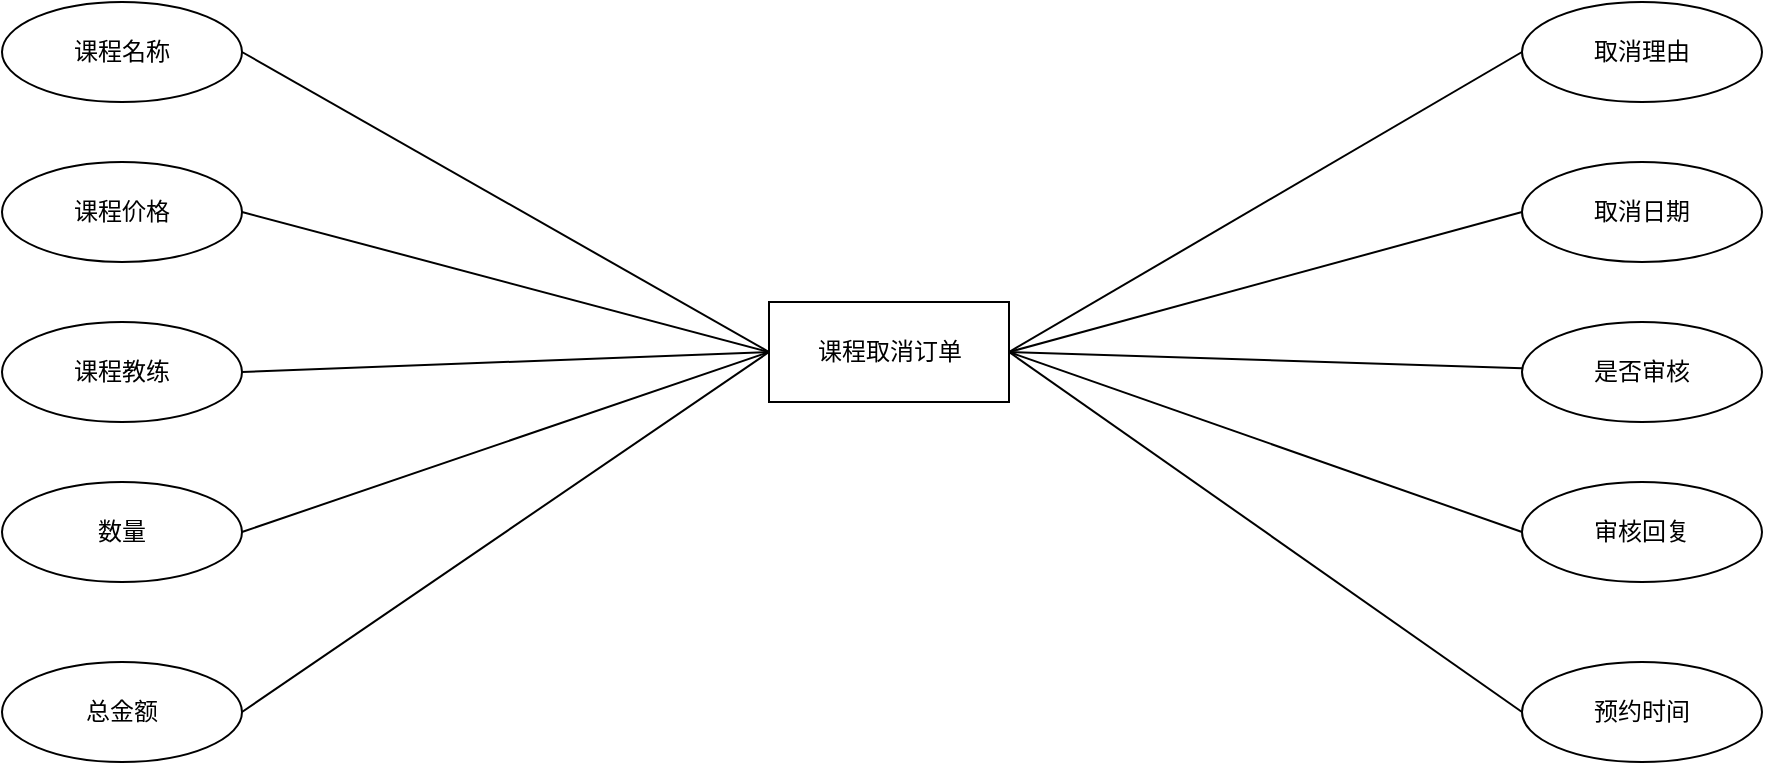 <mxfile version="21.2.3" type="github">
  <diagram id="C5RBs43oDa-KdzZeNtuy" name="Page-1">
    <mxGraphModel dx="1810" dy="549" grid="1" gridSize="10" guides="1" tooltips="1" connect="1" arrows="1" fold="1" page="1" pageScale="1" pageWidth="827" pageHeight="1169" math="0" shadow="0">
      <root>
        <mxCell id="WIyWlLk6GJQsqaUBKTNV-0" />
        <mxCell id="WIyWlLk6GJQsqaUBKTNV-1" parent="WIyWlLk6GJQsqaUBKTNV-0" />
        <mxCell id="FLG309ggh5xhJLuZOqNJ-43" value="" style="rounded=0;orthogonalLoop=1;jettySize=auto;html=1;endArrow=none;endFill=0;" edge="1" parent="WIyWlLk6GJQsqaUBKTNV-1">
          <mxGeometry relative="1" as="geometry">
            <mxPoint x="220" y="370" as="sourcePoint" />
            <mxPoint x="220" y="370" as="targetPoint" />
          </mxGeometry>
        </mxCell>
        <mxCell id="FLG309ggh5xhJLuZOqNJ-116" style="rounded=0;orthogonalLoop=1;jettySize=auto;html=1;exitX=1;exitY=0.5;exitDx=0;exitDy=0;entryX=0;entryY=0.5;entryDx=0;entryDy=0;endArrow=none;endFill=0;" edge="1" parent="WIyWlLk6GJQsqaUBKTNV-1" source="FLG309ggh5xhJLuZOqNJ-67" target="FLG309ggh5xhJLuZOqNJ-66">
          <mxGeometry relative="1" as="geometry" />
        </mxCell>
        <mxCell id="FLG309ggh5xhJLuZOqNJ-67" value="课程教练" style="ellipse;whiteSpace=wrap;html=1;" vertex="1" parent="WIyWlLk6GJQsqaUBKTNV-1">
          <mxGeometry x="-90" y="280" width="120" height="50" as="geometry" />
        </mxCell>
        <mxCell id="FLG309ggh5xhJLuZOqNJ-122" style="rounded=0;orthogonalLoop=1;jettySize=auto;html=1;exitX=0;exitY=0.5;exitDx=0;exitDy=0;entryX=1;entryY=0.5;entryDx=0;entryDy=0;endArrow=none;endFill=0;" edge="1" parent="WIyWlLk6GJQsqaUBKTNV-1" source="FLG309ggh5xhJLuZOqNJ-73" target="FLG309ggh5xhJLuZOqNJ-66">
          <mxGeometry relative="1" as="geometry" />
        </mxCell>
        <mxCell id="FLG309ggh5xhJLuZOqNJ-73" value="取消日期" style="ellipse;whiteSpace=wrap;html=1;" vertex="1" parent="WIyWlLk6GJQsqaUBKTNV-1">
          <mxGeometry x="670" y="200" width="120" height="50" as="geometry" />
        </mxCell>
        <mxCell id="FLG309ggh5xhJLuZOqNJ-129" style="rounded=0;orthogonalLoop=1;jettySize=auto;html=1;exitX=1;exitY=0.5;exitDx=0;exitDy=0;entryX=0;entryY=0.5;entryDx=0;entryDy=0;endArrow=none;endFill=0;" edge="1" parent="WIyWlLk6GJQsqaUBKTNV-1" source="FLG309ggh5xhJLuZOqNJ-74" target="FLG309ggh5xhJLuZOqNJ-66">
          <mxGeometry relative="1" as="geometry" />
        </mxCell>
        <mxCell id="FLG309ggh5xhJLuZOqNJ-74" value="课程名称" style="ellipse;whiteSpace=wrap;html=1;" vertex="1" parent="WIyWlLk6GJQsqaUBKTNV-1">
          <mxGeometry x="-90" y="120" width="120" height="50" as="geometry" />
        </mxCell>
        <mxCell id="FLG309ggh5xhJLuZOqNJ-128" style="rounded=0;orthogonalLoop=1;jettySize=auto;html=1;exitX=1;exitY=0.5;exitDx=0;exitDy=0;entryX=0;entryY=0.5;entryDx=0;entryDy=0;endArrow=none;endFill=0;" edge="1" parent="WIyWlLk6GJQsqaUBKTNV-1" source="FLG309ggh5xhJLuZOqNJ-80" target="FLG309ggh5xhJLuZOqNJ-66">
          <mxGeometry relative="1" as="geometry" />
        </mxCell>
        <mxCell id="FLG309ggh5xhJLuZOqNJ-80" value="课程价格" style="ellipse;whiteSpace=wrap;html=1;" vertex="1" parent="WIyWlLk6GJQsqaUBKTNV-1">
          <mxGeometry x="-90" y="200" width="120" height="50" as="geometry" />
        </mxCell>
        <mxCell id="FLG309ggh5xhJLuZOqNJ-66" value="课程取消订单" style="rounded=0;whiteSpace=wrap;html=1;" vertex="1" parent="WIyWlLk6GJQsqaUBKTNV-1">
          <mxGeometry x="293.5" y="270" width="120" height="50" as="geometry" />
        </mxCell>
        <mxCell id="a25SFFX_hvRXLrUebP5O-9" style="rounded=0;orthogonalLoop=1;jettySize=auto;html=1;exitX=0.5;exitY=1;exitDx=0;exitDy=0;endArrow=none;endFill=0;" edge="1" parent="WIyWlLk6GJQsqaUBKTNV-1">
          <mxGeometry relative="1" as="geometry">
            <mxPoint x="40" y="350" as="sourcePoint" />
            <mxPoint x="40" y="350" as="targetPoint" />
          </mxGeometry>
        </mxCell>
        <mxCell id="FLG309ggh5xhJLuZOqNJ-127" style="rounded=0;orthogonalLoop=1;jettySize=auto;html=1;exitX=1;exitY=0.5;exitDx=0;exitDy=0;entryX=0;entryY=0.5;entryDx=0;entryDy=0;endArrow=none;endFill=0;" edge="1" parent="WIyWlLk6GJQsqaUBKTNV-1" source="FLG309ggh5xhJLuZOqNJ-104" target="FLG309ggh5xhJLuZOqNJ-66">
          <mxGeometry relative="1" as="geometry" />
        </mxCell>
        <mxCell id="FLG309ggh5xhJLuZOqNJ-104" value="数量" style="ellipse;whiteSpace=wrap;html=1;" vertex="1" parent="WIyWlLk6GJQsqaUBKTNV-1">
          <mxGeometry x="-90" y="360" width="120" height="50" as="geometry" />
        </mxCell>
        <mxCell id="FLG309ggh5xhJLuZOqNJ-125" style="rounded=0;orthogonalLoop=1;jettySize=auto;html=1;exitX=0;exitY=0.5;exitDx=0;exitDy=0;entryX=1;entryY=0.5;entryDx=0;entryDy=0;endArrow=none;endFill=0;" edge="1" parent="WIyWlLk6GJQsqaUBKTNV-1" source="FLG309ggh5xhJLuZOqNJ-105" target="FLG309ggh5xhJLuZOqNJ-66">
          <mxGeometry relative="1" as="geometry" />
        </mxCell>
        <mxCell id="FLG309ggh5xhJLuZOqNJ-105" value="预约时间" style="ellipse;whiteSpace=wrap;html=1;" vertex="1" parent="WIyWlLk6GJQsqaUBKTNV-1">
          <mxGeometry x="670" y="450" width="120" height="50" as="geometry" />
        </mxCell>
        <mxCell id="FLG309ggh5xhJLuZOqNJ-121" style="rounded=0;orthogonalLoop=1;jettySize=auto;html=1;entryX=1;entryY=0.5;entryDx=0;entryDy=0;endArrow=none;endFill=0;" edge="1" parent="WIyWlLk6GJQsqaUBKTNV-1" source="FLG309ggh5xhJLuZOqNJ-106" target="FLG309ggh5xhJLuZOqNJ-66">
          <mxGeometry relative="1" as="geometry" />
        </mxCell>
        <mxCell id="FLG309ggh5xhJLuZOqNJ-106" value="是否审核" style="ellipse;whiteSpace=wrap;html=1;" vertex="1" parent="WIyWlLk6GJQsqaUBKTNV-1">
          <mxGeometry x="670" y="280" width="120" height="50" as="geometry" />
        </mxCell>
        <mxCell id="FLG309ggh5xhJLuZOqNJ-124" style="rounded=0;orthogonalLoop=1;jettySize=auto;html=1;exitX=0;exitY=0.5;exitDx=0;exitDy=0;entryX=1;entryY=0.5;entryDx=0;entryDy=0;endArrow=none;endFill=0;" edge="1" parent="WIyWlLk6GJQsqaUBKTNV-1" source="FLG309ggh5xhJLuZOqNJ-107" target="FLG309ggh5xhJLuZOqNJ-66">
          <mxGeometry relative="1" as="geometry" />
        </mxCell>
        <mxCell id="FLG309ggh5xhJLuZOqNJ-107" value="审核回复" style="ellipse;whiteSpace=wrap;html=1;" vertex="1" parent="WIyWlLk6GJQsqaUBKTNV-1">
          <mxGeometry x="670" y="360" width="120" height="50" as="geometry" />
        </mxCell>
        <mxCell id="FLG309ggh5xhJLuZOqNJ-130" style="rounded=0;orthogonalLoop=1;jettySize=auto;html=1;exitX=1;exitY=0.5;exitDx=0;exitDy=0;entryX=0;entryY=0.5;entryDx=0;entryDy=0;endArrow=none;endFill=0;" edge="1" parent="WIyWlLk6GJQsqaUBKTNV-1" source="FLG309ggh5xhJLuZOqNJ-108" target="FLG309ggh5xhJLuZOqNJ-66">
          <mxGeometry relative="1" as="geometry" />
        </mxCell>
        <mxCell id="FLG309ggh5xhJLuZOqNJ-108" value="总金额" style="ellipse;whiteSpace=wrap;html=1;" vertex="1" parent="WIyWlLk6GJQsqaUBKTNV-1">
          <mxGeometry x="-90" y="450" width="120" height="50" as="geometry" />
        </mxCell>
        <mxCell id="FLG309ggh5xhJLuZOqNJ-123" style="rounded=0;orthogonalLoop=1;jettySize=auto;html=1;exitX=0;exitY=0.5;exitDx=0;exitDy=0;entryX=1;entryY=0.5;entryDx=0;entryDy=0;endArrow=none;endFill=0;" edge="1" parent="WIyWlLk6GJQsqaUBKTNV-1" source="FLG309ggh5xhJLuZOqNJ-110" target="FLG309ggh5xhJLuZOqNJ-66">
          <mxGeometry relative="1" as="geometry" />
        </mxCell>
        <mxCell id="FLG309ggh5xhJLuZOqNJ-110" value="取消理由" style="ellipse;whiteSpace=wrap;html=1;" vertex="1" parent="WIyWlLk6GJQsqaUBKTNV-1">
          <mxGeometry x="670" y="120" width="120" height="50" as="geometry" />
        </mxCell>
      </root>
    </mxGraphModel>
  </diagram>
</mxfile>
